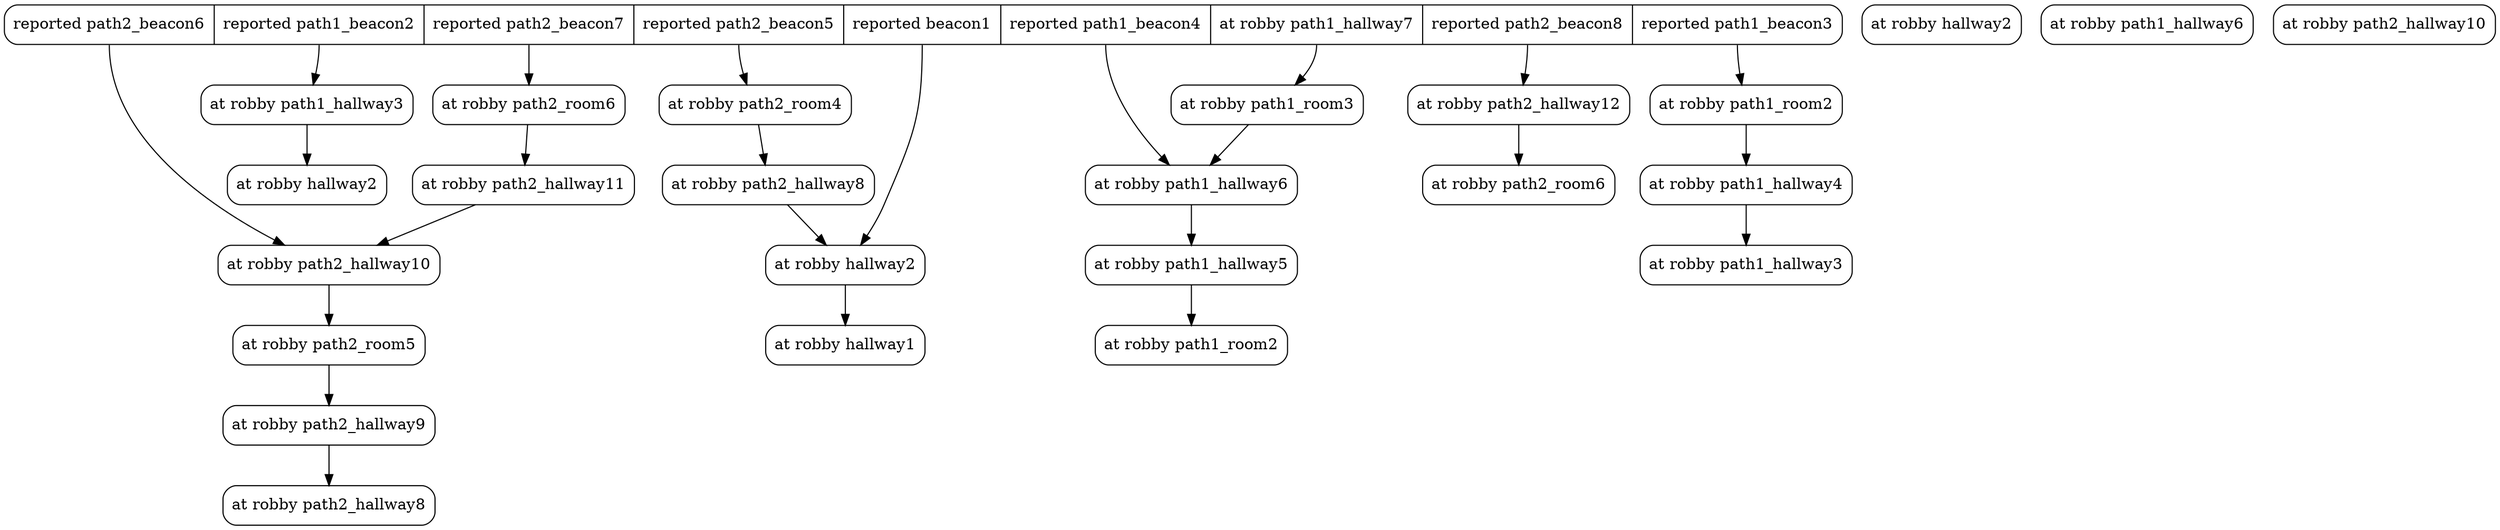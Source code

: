 digraph Tree {
	node [shape=Mrecord];
	 edge [style=solid, color=black];
struct0 [label="<reportedpath2_beacon6> reported path2_beacon6|<reportedpath1_beacon2> reported path1_beacon2|<reportedpath2_beacon7> reported path2_beacon7|<reportedpath2_beacon5> reported path2_beacon5|<reportedbeacon1> reported beacon1|<reportedpath1_beacon4> reported path1_beacon4|<atrobbypath1_hallway7> at robby path1_hallway7|<reportedpath2_beacon8> reported path2_beacon8|<reportedpath1_beacon3> reported path1_beacon3"];
struct1 [label="<atrobbypath2_room6> at robby path2_room6"];
struct2 [label="<atrobbypath2_room5> at robby path2_room5"];
struct3 [label="<atrobbypath2_room4> at robby path2_room4"];
struct4 [label="<atrobbyhallway1> at robby hallway1"];
struct5 [label="<atrobbypath2_hallway8> at robby path2_hallway8"];
struct6 [label="<atrobbypath2_hallway11> at robby path2_hallway11"];
struct7 [label="<atrobbypath1_room2> at robby path1_room2"];
struct8 [label="<atrobbypath2_hallway9> at robby path2_hallway9"];
struct9 [label="<atrobbypath1_room3> at robby path1_room3"];
struct10 [label="<atrobbypath2_hallway12> at robby path2_hallway12"];
struct11 [label="<atrobbypath2_hallway10> at robby path2_hallway10"];
struct12 [label="<atrobbypath1_hallway5> at robby path1_hallway5"];
struct13 [label="<atrobbyhallway2> at robby hallway2"];
struct14 [label="<atrobbypath2_room6> at robby path2_room6"];
struct15 [label="<atrobbypath1_hallway3> at robby path1_hallway3"];
struct16 [label="<atrobbyhallway2> at robby hallway2"];
struct17 [label="<atrobbypath1_hallway6> at robby path1_hallway6"];
struct18 [label="<atrobbypath1_hallway4> at robby path1_hallway4"];
struct19 [label="<atrobbypath1_hallway3> at robby path1_hallway3"];
struct20 [label="<atrobbyhallway2> at robby hallway2"];
struct21 [label="<atrobbypath2_hallway8> at robby path2_hallway8"];
struct22 [label="<atrobbypath1_hallway6> at robby path1_hallway6"];
struct23 [label="<atrobbypath2_hallway10> at robby path2_hallway10"];
struct24 [label="<atrobbypath1_room2> at robby path1_room2"];
struct10:atrobbypath2_hallway12 -> struct14:atrobbypath2_room6;
struct11:atrobbypath2_hallway10 -> struct2:atrobbypath2_room5;
struct0:reportedpath2_beacon5 -> struct3:atrobbypath2_room4;
struct13:atrobbyhallway2 -> struct4:atrobbyhallway1;
struct8:atrobbypath2_hallway9 -> struct21:atrobbypath2_hallway8;
struct1:atrobbypath2_room6 -> struct6:atrobbypath2_hallway11;
struct12:atrobbypath1_hallway5 -> struct24:atrobbypath1_room2;
struct2:atrobbypath2_room5 -> struct8:atrobbypath2_hallway9;
struct0:atrobbypath1_hallway7 -> struct9:atrobbypath1_room3;
struct0:reportedpath2_beacon8 -> struct10:atrobbypath2_hallway12;
struct0:reportedpath2_beacon6 -> struct11:atrobbypath2_hallway10;
struct17:atrobbypath1_hallway6 -> struct12:atrobbypath1_hallway5;
struct15:atrobbypath1_hallway3 -> struct20:atrobbyhallway2;
struct0:reportedpath2_beacon7 -> struct1:atrobbypath2_room6;
struct0:reportedpath1_beacon2 -> struct15:atrobbypath1_hallway3;
struct0:reportedbeacon1 -> struct13:atrobbyhallway2;
struct9:atrobbypath1_room3 -> struct17:atrobbypath1_hallway6;
struct7:atrobbypath1_room2 -> struct18:atrobbypath1_hallway4;
struct18:atrobbypath1_hallway4 -> struct19:atrobbypath1_hallway3;
struct5:atrobbypath2_hallway8 -> struct13:atrobbyhallway2;
struct3:atrobbypath2_room4 -> struct5:atrobbypath2_hallway8;
struct0:reportedpath1_beacon4 -> struct17:atrobbypath1_hallway6;
struct6:atrobbypath2_hallway11 -> struct11:atrobbypath2_hallway10;
struct0:reportedpath1_beacon3 -> struct7:atrobbypath1_room2;
}

